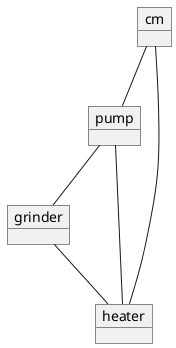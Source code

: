 @startuml uml_dumper.png
object cm
object grinder
object pump
object heater

cm -- heater
cm -- pump
pump -- grinder
pump -- heater
grinder -- heater

@enduml


